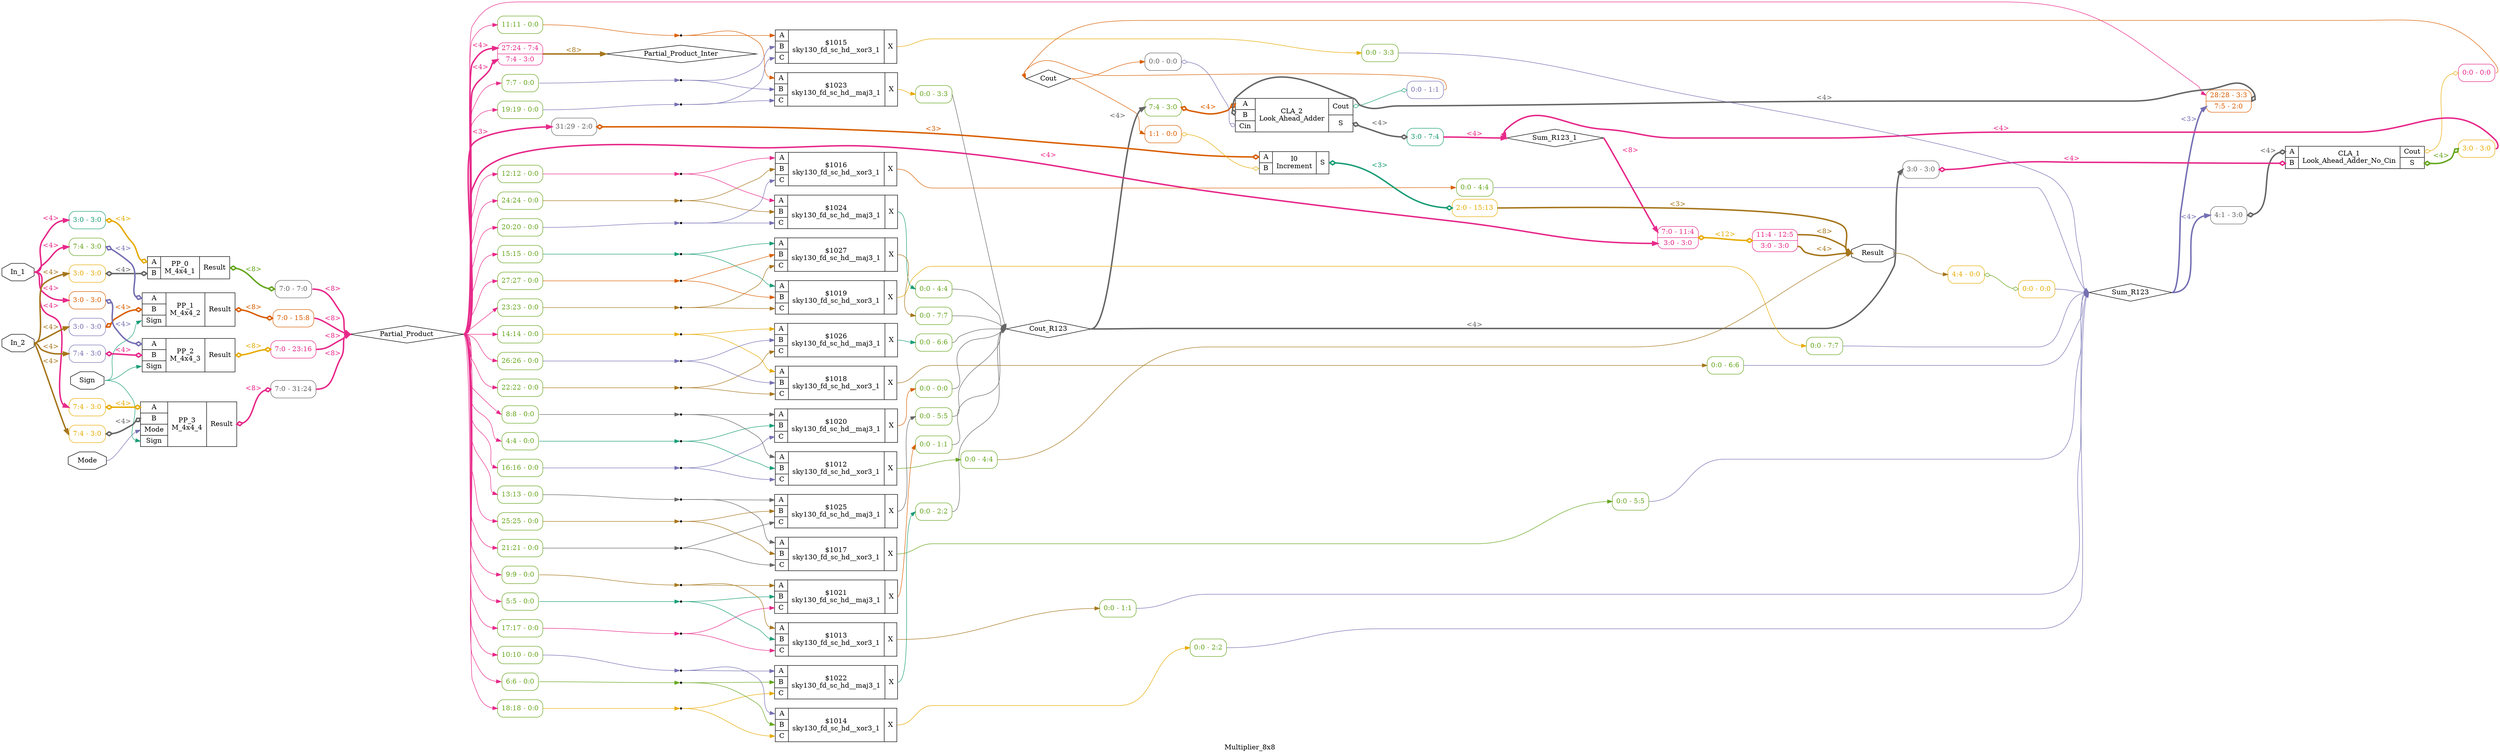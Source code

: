 digraph "Multiplier_8x8" {
label="Multiplier_8x8";
rankdir="LR";
remincross=true;
n81 [ shape=diamond, label="Cout", color="black", fontcolor="black"];
n82 [ shape=diamond, label="Cout_R123", color="black", fontcolor="black"];
n83 [ shape=octagon, label="In_1", color="black", fontcolor="black"];
n84 [ shape=octagon, label="In_2", color="black", fontcolor="black"];
n85 [ shape=octagon, label="Mode", color="black", fontcolor="black"];
n86 [ shape=diamond, label="Partial_Product", color="black", fontcolor="black"];
n87 [ shape=diamond, label="Partial_Product_Inter", color="black", fontcolor="black"];
n88 [ shape=octagon, label="Result", color="black", fontcolor="black"];
n89 [ shape=octagon, label="Sign", color="black", fontcolor="black"];
n90 [ shape=diamond, label="Sum_R123", color="black", fontcolor="black"];
n91 [ shape=diamond, label="Sum_R123_1", color="black", fontcolor="black"];
c96 [ shape=record, label="{{<p92> A|<p93> B|<p94> C}|$1012\nsky130_fd_sc_hd__xor3_1|{<p95> X}}",  ];
c97 [ shape=record, label="{{<p92> A|<p93> B|<p94> C}|$1013\nsky130_fd_sc_hd__xor3_1|{<p95> X}}",  ];
c98 [ shape=record, label="{{<p92> A|<p93> B|<p94> C}|$1014\nsky130_fd_sc_hd__xor3_1|{<p95> X}}",  ];
c99 [ shape=record, label="{{<p92> A|<p93> B|<p94> C}|$1015\nsky130_fd_sc_hd__xor3_1|{<p95> X}}",  ];
c100 [ shape=record, label="{{<p92> A|<p93> B|<p94> C}|$1016\nsky130_fd_sc_hd__xor3_1|{<p95> X}}",  ];
c101 [ shape=record, label="{{<p92> A|<p93> B|<p94> C}|$1017\nsky130_fd_sc_hd__xor3_1|{<p95> X}}",  ];
c102 [ shape=record, label="{{<p92> A|<p93> B|<p94> C}|$1018\nsky130_fd_sc_hd__xor3_1|{<p95> X}}",  ];
c103 [ shape=record, label="{{<p92> A|<p93> B|<p94> C}|$1019\nsky130_fd_sc_hd__xor3_1|{<p95> X}}",  ];
c104 [ shape=record, label="{{<p92> A|<p93> B|<p94> C}|$1020\nsky130_fd_sc_hd__maj3_1|{<p95> X}}",  ];
c105 [ shape=record, label="{{<p92> A|<p93> B|<p94> C}|$1021\nsky130_fd_sc_hd__maj3_1|{<p95> X}}",  ];
c106 [ shape=record, label="{{<p92> A|<p93> B|<p94> C}|$1022\nsky130_fd_sc_hd__maj3_1|{<p95> X}}",  ];
c107 [ shape=record, label="{{<p92> A|<p93> B|<p94> C}|$1023\nsky130_fd_sc_hd__maj3_1|{<p95> X}}",  ];
c108 [ shape=record, label="{{<p92> A|<p93> B|<p94> C}|$1024\nsky130_fd_sc_hd__maj3_1|{<p95> X}}",  ];
c109 [ shape=record, label="{{<p92> A|<p93> B|<p94> C}|$1025\nsky130_fd_sc_hd__maj3_1|{<p95> X}}",  ];
c110 [ shape=record, label="{{<p92> A|<p93> B|<p94> C}|$1026\nsky130_fd_sc_hd__maj3_1|{<p95> X}}",  ];
c111 [ shape=record, label="{{<p92> A|<p93> B|<p94> C}|$1027\nsky130_fd_sc_hd__maj3_1|{<p95> X}}",  ];
c113 [ shape=record, label="{{<p92> A|<p93> B}|CLA_1\nLook_Ahead_Adder_No_Cin|{<p81> Cout|<p112> S}}",  ];
x0 [ shape=record, style=rounded, label="<s0> 4:1 - 3:0 ", colorscheme="dark28", color="8", fontcolor="8" ];
x0:e -> c113:p92:w [arrowhead=odiamond, arrowtail=odiamond, dir=both, colorscheme="dark28", color="8", fontcolor="8", style="setlinewidth(3)", label="<4>"];
x1 [ shape=record, style=rounded, label="<s0> 3:0 - 3:0 ", colorscheme="dark28", color="8", fontcolor="8" ];
x1:e -> c113:p93:w [arrowhead=odiamond, arrowtail=odiamond, dir=both, colorscheme="dark28", color="4", fontcolor="4", style="setlinewidth(3)", label="<4>"];
x2 [ shape=record, style=rounded, label="<s0> 0:0 - 0:0 ", colorscheme="dark28", color="4", fontcolor="4" ];
c113:p81:e -> x2:w [arrowhead=odiamond, arrowtail=odiamond, dir=both, colorscheme="dark28", color="6", fontcolor="6", label=""];
x3 [ shape=record, style=rounded, label="<s0> 3:0 - 3:0 ", colorscheme="dark28", color="6", fontcolor="6" ];
c113:p112:e -> x3:w [arrowhead=odiamond, arrowtail=odiamond, dir=both, colorscheme="dark28", color="5", fontcolor="5", style="setlinewidth(3)", label="<4>"];
c115 [ shape=record, label="{{<p92> A|<p93> B|<p114> Cin}|CLA_2\nLook_Ahead_Adder|{<p81> Cout|<p112> S}}",  ];
x4 [ shape=record, style=rounded, label="<s0> 7:4 - 3:0 ", colorscheme="dark28", color="5", fontcolor="5" ];
x4:e -> c115:p92:w [arrowhead=odiamond, arrowtail=odiamond, dir=both, colorscheme="dark28", color="2", fontcolor="2", style="setlinewidth(3)", label="<4>"];
x5 [ shape=record, style=rounded, label="<s1> 28:28 - 3:3 |<s0> 7:5 - 2:0 ", colorscheme="dark28", color="2", fontcolor="2" ];
x5:e -> c115:p93:w [arrowhead=odiamond, arrowtail=odiamond, dir=both, colorscheme="dark28", color="8", fontcolor="8", style="setlinewidth(3)", label="<4>"];
x6 [ shape=record, style=rounded, label="<s0> 0:0 - 0:0 ", colorscheme="dark28", color="8", fontcolor="8" ];
x6:e -> c115:p114:w [arrowhead=odiamond, arrowtail=odiamond, dir=both, colorscheme="dark28", color="3", fontcolor="3", label=""];
x7 [ shape=record, style=rounded, label="<s0> 0:0 - 1:1 ", colorscheme="dark28", color="3", fontcolor="3" ];
c115:p81:e -> x7:w [arrowhead=odiamond, arrowtail=odiamond, dir=both, colorscheme="dark28", color="1", fontcolor="1", label=""];
x8 [ shape=record, style=rounded, label="<s0> 3:0 - 7:4 ", colorscheme="dark28", color="1", fontcolor="1" ];
c115:p112:e -> x8:w [arrowhead=odiamond, arrowtail=odiamond, dir=both, colorscheme="dark28", color="8", fontcolor="8", style="setlinewidth(3)", label="<4>"];
c116 [ shape=record, label="{{<p92> A|<p93> B}|I0\nIncrement|{<p112> S}}",  ];
x9 [ shape=record, style=rounded, label="<s0> 31:29 - 2:0 ", colorscheme="dark28", color="8", fontcolor="8" ];
x9:e -> c116:p92:w [arrowhead=odiamond, arrowtail=odiamond, dir=both, colorscheme="dark28", color="2", fontcolor="2", style="setlinewidth(3)", label="<3>"];
x10 [ shape=record, style=rounded, label="<s0> 1:1 - 0:0 ", colorscheme="dark28", color="2", fontcolor="2" ];
x10:e -> c116:p93:w [arrowhead=odiamond, arrowtail=odiamond, dir=both, colorscheme="dark28", color="6", fontcolor="6", label=""];
x11 [ shape=record, style=rounded, label="<s0> 2:0 - 15:13 ", colorscheme="dark28", color="6", fontcolor="6" ];
c116:p112:e -> x11:w [arrowhead=odiamond, arrowtail=odiamond, dir=both, colorscheme="dark28", color="1", fontcolor="1", style="setlinewidth(3)", label="<3>"];
c117 [ shape=record, label="{{<p92> A|<p93> B}|PP_0\nM_4x4_1|{<p88> Result}}",  ];
x12 [ shape=record, style=rounded, label="<s0> 3:0 - 3:0 ", colorscheme="dark28", color="1", fontcolor="1" ];
x12:e -> c117:p92:w [arrowhead=odiamond, arrowtail=odiamond, dir=both, colorscheme="dark28", color="6", fontcolor="6", style="setlinewidth(3)", label="<4>"];
x13 [ shape=record, style=rounded, label="<s0> 3:0 - 3:0 ", colorscheme="dark28", color="6", fontcolor="6" ];
x13:e -> c117:p93:w [arrowhead=odiamond, arrowtail=odiamond, dir=both, colorscheme="dark28", color="8", fontcolor="8", style="setlinewidth(3)", label="<4>"];
x14 [ shape=record, style=rounded, label="<s0> 7:0 - 7:0 ", colorscheme="dark28", color="8", fontcolor="8" ];
c117:p88:e -> x14:w [arrowhead=odiamond, arrowtail=odiamond, dir=both, colorscheme="dark28", color="5", fontcolor="5", style="setlinewidth(3)", label="<8>"];
c118 [ shape=record, label="{{<p92> A|<p93> B|<p89> Sign}|PP_1\nM_4x4_2|{<p88> Result}}",  ];
x15 [ shape=record, style=rounded, label="<s0> 7:4 - 3:0 ", colorscheme="dark28", color="5", fontcolor="5" ];
x15:e -> c118:p92:w [arrowhead=odiamond, arrowtail=odiamond, dir=both, colorscheme="dark28", color="3", fontcolor="3", style="setlinewidth(3)", label="<4>"];
x16 [ shape=record, style=rounded, label="<s0> 3:0 - 3:0 ", colorscheme="dark28", color="3", fontcolor="3" ];
x16:e -> c118:p93:w [arrowhead=odiamond, arrowtail=odiamond, dir=both, colorscheme="dark28", color="2", fontcolor="2", style="setlinewidth(3)", label="<4>"];
x17 [ shape=record, style=rounded, label="<s0> 7:0 - 15:8 ", colorscheme="dark28", color="2", fontcolor="2" ];
c118:p88:e -> x17:w [arrowhead=odiamond, arrowtail=odiamond, dir=both, colorscheme="dark28", color="2", fontcolor="2", style="setlinewidth(3)", label="<8>"];
c119 [ shape=record, label="{{<p92> A|<p93> B|<p89> Sign}|PP_2\nM_4x4_3|{<p88> Result}}",  ];
x18 [ shape=record, style=rounded, label="<s0> 3:0 - 3:0 ", colorscheme="dark28", color="2", fontcolor="2" ];
x18:e -> c119:p92:w [arrowhead=odiamond, arrowtail=odiamond, dir=both, colorscheme="dark28", color="3", fontcolor="3", style="setlinewidth(3)", label="<4>"];
x19 [ shape=record, style=rounded, label="<s0> 7:4 - 3:0 ", colorscheme="dark28", color="3", fontcolor="3" ];
x19:e -> c119:p93:w [arrowhead=odiamond, arrowtail=odiamond, dir=both, colorscheme="dark28", color="4", fontcolor="4", style="setlinewidth(3)", label="<4>"];
x20 [ shape=record, style=rounded, label="<s0> 7:0 - 23:16 ", colorscheme="dark28", color="4", fontcolor="4" ];
c119:p88:e -> x20:w [arrowhead=odiamond, arrowtail=odiamond, dir=both, colorscheme="dark28", color="6", fontcolor="6", style="setlinewidth(3)", label="<8>"];
c120 [ shape=record, label="{{<p92> A|<p93> B|<p85> Mode|<p89> Sign}|PP_3\nM_4x4_4|{<p88> Result}}",  ];
x21 [ shape=record, style=rounded, label="<s0> 7:4 - 3:0 ", colorscheme="dark28", color="6", fontcolor="6" ];
x21:e -> c120:p92:w [arrowhead=odiamond, arrowtail=odiamond, dir=both, colorscheme="dark28", color="6", fontcolor="6", style="setlinewidth(3)", label="<4>"];
x22 [ shape=record, style=rounded, label="<s0> 7:4 - 3:0 ", colorscheme="dark28", color="6", fontcolor="6" ];
x22:e -> c120:p93:w [arrowhead=odiamond, arrowtail=odiamond, dir=both, colorscheme="dark28", color="8", fontcolor="8", style="setlinewidth(3)", label="<4>"];
x23 [ shape=record, style=rounded, label="<s0> 7:0 - 31:24 ", colorscheme="dark28", color="8", fontcolor="8" ];
c120:p88:e -> x23:w [arrowhead=odiamond, arrowtail=odiamond, dir=both, colorscheme="dark28", color="4", fontcolor="4", style="setlinewidth(3)", label="<8>"];
x24 [ shape=record, style=rounded, label="<s1> 27:24 - 7:4 |<s0> 7:4 - 3:0 ", colorscheme="dark28", color="4", fontcolor="4" ];
x25 [ shape=record, style=rounded, label="<s1> 7:0 - 11:4 |<s0> 3:0 - 3:0 ", colorscheme="dark28", color="4", fontcolor="4" ];
x26 [ shape=record, style=rounded, label="<s1> 11:4 - 12:5 |<s0> 3:0 - 3:0 ", colorscheme="dark28", color="4", fontcolor="4" ];
x25:e -> x26:w [arrowhead=odiamond, arrowtail=odiamond, dir=both, colorscheme="dark28", color="6", fontcolor="6", style="setlinewidth(3)", label="<12>"];
x27 [ shape=record, style=rounded, label="<s0> 4:4 - 0:0 ", colorscheme="dark28", color="6", fontcolor="6" ];
x28 [ shape=record, style=rounded, label="<s0> 0:0 - 0:0 ", colorscheme="dark28", color="6", fontcolor="6" ];
x27:e -> x28:w [arrowhead=odiamond, arrowtail=odiamond, dir=both, colorscheme="dark28", color="5", fontcolor="5", label=""];
x29 [ shape=record, style=rounded, label="<s0> 8:8 - 0:0 ", colorscheme="dark28", color="5", fontcolor="5" ];
x30 [ shape=record, style=rounded, label="<s0> 4:4 - 0:0 ", colorscheme="dark28", color="5", fontcolor="5" ];
x31 [ shape=record, style=rounded, label="<s0> 16:16 - 0:0 ", colorscheme="dark28", color="5", fontcolor="5" ];
x32 [ shape=record, style=rounded, label="<s0> 0:0 - 4:4 ", colorscheme="dark28", color="5", fontcolor="5" ];
x33 [ shape=record, style=rounded, label="<s0> 9:9 - 0:0 ", colorscheme="dark28", color="5", fontcolor="5" ];
x34 [ shape=record, style=rounded, label="<s0> 5:5 - 0:0 ", colorscheme="dark28", color="5", fontcolor="5" ];
x35 [ shape=record, style=rounded, label="<s0> 17:17 - 0:0 ", colorscheme="dark28", color="5", fontcolor="5" ];
x36 [ shape=record, style=rounded, label="<s0> 0:0 - 1:1 ", colorscheme="dark28", color="5", fontcolor="5" ];
x37 [ shape=record, style=rounded, label="<s0> 10:10 - 0:0 ", colorscheme="dark28", color="5", fontcolor="5" ];
x38 [ shape=record, style=rounded, label="<s0> 6:6 - 0:0 ", colorscheme="dark28", color="5", fontcolor="5" ];
x39 [ shape=record, style=rounded, label="<s0> 18:18 - 0:0 ", colorscheme="dark28", color="5", fontcolor="5" ];
x40 [ shape=record, style=rounded, label="<s0> 0:0 - 2:2 ", colorscheme="dark28", color="5", fontcolor="5" ];
x41 [ shape=record, style=rounded, label="<s0> 11:11 - 0:0 ", colorscheme="dark28", color="5", fontcolor="5" ];
x42 [ shape=record, style=rounded, label="<s0> 7:7 - 0:0 ", colorscheme="dark28", color="5", fontcolor="5" ];
x43 [ shape=record, style=rounded, label="<s0> 19:19 - 0:0 ", colorscheme="dark28", color="5", fontcolor="5" ];
x44 [ shape=record, style=rounded, label="<s0> 0:0 - 3:3 ", colorscheme="dark28", color="5", fontcolor="5" ];
x45 [ shape=record, style=rounded, label="<s0> 12:12 - 0:0 ", colorscheme="dark28", color="5", fontcolor="5" ];
x46 [ shape=record, style=rounded, label="<s0> 24:24 - 0:0 ", colorscheme="dark28", color="5", fontcolor="5" ];
x47 [ shape=record, style=rounded, label="<s0> 20:20 - 0:0 ", colorscheme="dark28", color="5", fontcolor="5" ];
x48 [ shape=record, style=rounded, label="<s0> 0:0 - 4:4 ", colorscheme="dark28", color="5", fontcolor="5" ];
x49 [ shape=record, style=rounded, label="<s0> 13:13 - 0:0 ", colorscheme="dark28", color="5", fontcolor="5" ];
x50 [ shape=record, style=rounded, label="<s0> 25:25 - 0:0 ", colorscheme="dark28", color="5", fontcolor="5" ];
x51 [ shape=record, style=rounded, label="<s0> 21:21 - 0:0 ", colorscheme="dark28", color="5", fontcolor="5" ];
x52 [ shape=record, style=rounded, label="<s0> 0:0 - 5:5 ", colorscheme="dark28", color="5", fontcolor="5" ];
x53 [ shape=record, style=rounded, label="<s0> 14:14 - 0:0 ", colorscheme="dark28", color="5", fontcolor="5" ];
x54 [ shape=record, style=rounded, label="<s0> 26:26 - 0:0 ", colorscheme="dark28", color="5", fontcolor="5" ];
x55 [ shape=record, style=rounded, label="<s0> 22:22 - 0:0 ", colorscheme="dark28", color="5", fontcolor="5" ];
x56 [ shape=record, style=rounded, label="<s0> 0:0 - 6:6 ", colorscheme="dark28", color="5", fontcolor="5" ];
x57 [ shape=record, style=rounded, label="<s0> 15:15 - 0:0 ", colorscheme="dark28", color="5", fontcolor="5" ];
x58 [ shape=record, style=rounded, label="<s0> 27:27 - 0:0 ", colorscheme="dark28", color="5", fontcolor="5" ];
x59 [ shape=record, style=rounded, label="<s0> 23:23 - 0:0 ", colorscheme="dark28", color="5", fontcolor="5" ];
x60 [ shape=record, style=rounded, label="<s0> 0:0 - 7:7 ", colorscheme="dark28", color="5", fontcolor="5" ];
x61 [ shape=record, style=rounded, label="<s0> 0:0 - 0:0 ", colorscheme="dark28", color="5", fontcolor="5" ];
x62 [ shape=record, style=rounded, label="<s0> 0:0 - 1:1 ", colorscheme="dark28", color="5", fontcolor="5" ];
x63 [ shape=record, style=rounded, label="<s0> 0:0 - 2:2 ", colorscheme="dark28", color="5", fontcolor="5" ];
x64 [ shape=record, style=rounded, label="<s0> 0:0 - 3:3 ", colorscheme="dark28", color="5", fontcolor="5" ];
x65 [ shape=record, style=rounded, label="<s0> 0:0 - 4:4 ", colorscheme="dark28", color="5", fontcolor="5" ];
x66 [ shape=record, style=rounded, label="<s0> 0:0 - 5:5 ", colorscheme="dark28", color="5", fontcolor="5" ];
x67 [ shape=record, style=rounded, label="<s0> 0:0 - 6:6 ", colorscheme="dark28", color="5", fontcolor="5" ];
x68 [ shape=record, style=rounded, label="<s0> 0:0 - 7:7 ", colorscheme="dark28", color="5", fontcolor="5" ];
c104:p95:e -> x61:w [colorscheme="dark28", color="2", fontcolor="2", label=""];
n10 [ shape=point ];
x41:e -> n10:w [colorscheme="dark28", color="2", fontcolor="2", label=""];
n10:e -> c107:p92:w [colorscheme="dark28", color="2", fontcolor="2", label=""];
n10:e -> c99:p92:w [colorscheme="dark28", color="2", fontcolor="2", label=""];
n11 [ shape=point ];
x45:e -> n11:w [colorscheme="dark28", color="4", fontcolor="4", label=""];
n11:e -> c100:p92:w [colorscheme="dark28", color="4", fontcolor="4", label=""];
n11:e -> c108:p92:w [colorscheme="dark28", color="4", fontcolor="4", label=""];
n12 [ shape=point ];
x49:e -> n12:w [colorscheme="dark28", color="8", fontcolor="8", label=""];
n12:e -> c101:p92:w [colorscheme="dark28", color="8", fontcolor="8", label=""];
n12:e -> c109:p92:w [colorscheme="dark28", color="8", fontcolor="8", label=""];
n13 [ shape=point ];
x53:e -> n13:w [colorscheme="dark28", color="6", fontcolor="6", label=""];
n13:e -> c102:p92:w [colorscheme="dark28", color="6", fontcolor="6", label=""];
n13:e -> c110:p92:w [colorscheme="dark28", color="6", fontcolor="6", label=""];
n14 [ shape=point ];
x57:e -> n14:w [colorscheme="dark28", color="1", fontcolor="1", label=""];
n14:e -> c103:p92:w [colorscheme="dark28", color="1", fontcolor="1", label=""];
n14:e -> c111:p92:w [colorscheme="dark28", color="1", fontcolor="1", label=""];
n15 [ shape=point ];
x31:e -> n15:w [colorscheme="dark28", color="3", fontcolor="3", label=""];
n15:e -> c104:p94:w [colorscheme="dark28", color="3", fontcolor="3", label=""];
n15:e -> c96:p94:w [colorscheme="dark28", color="3", fontcolor="3", label=""];
n16 [ shape=point ];
x35:e -> n16:w [colorscheme="dark28", color="4", fontcolor="4", label=""];
n16:e -> c105:p94:w [colorscheme="dark28", color="4", fontcolor="4", label=""];
n16:e -> c97:p94:w [colorscheme="dark28", color="4", fontcolor="4", label=""];
n17 [ shape=point ];
x39:e -> n17:w [colorscheme="dark28", color="6", fontcolor="6", label=""];
n17:e -> c106:p94:w [colorscheme="dark28", color="6", fontcolor="6", label=""];
n17:e -> c98:p94:w [colorscheme="dark28", color="6", fontcolor="6", label=""];
n18 [ shape=point ];
x43:e -> n18:w [colorscheme="dark28", color="3", fontcolor="3", label=""];
n18:e -> c107:p94:w [colorscheme="dark28", color="3", fontcolor="3", label=""];
n18:e -> c99:p94:w [colorscheme="dark28", color="3", fontcolor="3", label=""];
n19 [ shape=point ];
x47:e -> n19:w [colorscheme="dark28", color="3", fontcolor="3", label=""];
n19:e -> c100:p94:w [colorscheme="dark28", color="3", fontcolor="3", label=""];
n19:e -> c108:p94:w [colorscheme="dark28", color="3", fontcolor="3", label=""];
c105:p95:e -> x62:w [colorscheme="dark28", color="2", fontcolor="2", label=""];
n20 [ shape=point ];
x51:e -> n20:w [colorscheme="dark28", color="8", fontcolor="8", label=""];
n20:e -> c101:p94:w [colorscheme="dark28", color="8", fontcolor="8", label=""];
n20:e -> c109:p94:w [colorscheme="dark28", color="8", fontcolor="8", label=""];
n21 [ shape=point ];
x55:e -> n21:w [colorscheme="dark28", color="7", fontcolor="7", label=""];
n21:e -> c102:p94:w [colorscheme="dark28", color="7", fontcolor="7", label=""];
n21:e -> c110:p94:w [colorscheme="dark28", color="7", fontcolor="7", label=""];
n22 [ shape=point ];
x59:e -> n22:w [colorscheme="dark28", color="7", fontcolor="7", label=""];
n22:e -> c103:p94:w [colorscheme="dark28", color="7", fontcolor="7", label=""];
n22:e -> c111:p94:w [colorscheme="dark28", color="7", fontcolor="7", label=""];
n23 [ shape=point ];
x46:e -> n23:w [colorscheme="dark28", color="7", fontcolor="7", label=""];
n23:e -> c100:p93:w [colorscheme="dark28", color="7", fontcolor="7", label=""];
n23:e -> c108:p93:w [colorscheme="dark28", color="7", fontcolor="7", label=""];
n24 [ shape=point ];
x50:e -> n24:w [colorscheme="dark28", color="7", fontcolor="7", label=""];
n24:e -> c101:p93:w [colorscheme="dark28", color="7", fontcolor="7", label=""];
n24:e -> c109:p93:w [colorscheme="dark28", color="7", fontcolor="7", label=""];
n25 [ shape=point ];
x54:e -> n25:w [colorscheme="dark28", color="3", fontcolor="3", label=""];
n25:e -> c102:p93:w [colorscheme="dark28", color="3", fontcolor="3", label=""];
n25:e -> c110:p93:w [colorscheme="dark28", color="3", fontcolor="3", label=""];
n26 [ shape=point ];
x58:e -> n26:w [colorscheme="dark28", color="2", fontcolor="2", label=""];
n26:e -> c103:p93:w [colorscheme="dark28", color="2", fontcolor="2", label=""];
n26:e -> c111:p93:w [colorscheme="dark28", color="2", fontcolor="2", label=""];
n27 [ shape=point ];
x30:e -> n27:w [colorscheme="dark28", color="1", fontcolor="1", label=""];
n27:e -> c104:p93:w [colorscheme="dark28", color="1", fontcolor="1", label=""];
n27:e -> c96:p93:w [colorscheme="dark28", color="1", fontcolor="1", label=""];
n28 [ shape=point ];
x34:e -> n28:w [colorscheme="dark28", color="1", fontcolor="1", label=""];
n28:e -> c105:p93:w [colorscheme="dark28", color="1", fontcolor="1", label=""];
n28:e -> c97:p93:w [colorscheme="dark28", color="1", fontcolor="1", label=""];
n29 [ shape=point ];
x38:e -> n29:w [colorscheme="dark28", color="5", fontcolor="5", label=""];
n29:e -> c106:p93:w [colorscheme="dark28", color="5", fontcolor="5", label=""];
n29:e -> c98:p93:w [colorscheme="dark28", color="5", fontcolor="5", label=""];
c106:p95:e -> x63:w [colorscheme="dark28", color="1", fontcolor="1", label=""];
n30 [ shape=point ];
x42:e -> n30:w [colorscheme="dark28", color="3", fontcolor="3", label=""];
n30:e -> c107:p93:w [colorscheme="dark28", color="3", fontcolor="3", label=""];
n30:e -> c99:p93:w [colorscheme="dark28", color="3", fontcolor="3", label=""];
n31 [ shape=point ];
x29:e -> n31:w [colorscheme="dark28", color="8", fontcolor="8", label=""];
n31:e -> c104:p92:w [colorscheme="dark28", color="8", fontcolor="8", label=""];
n31:e -> c96:p92:w [colorscheme="dark28", color="8", fontcolor="8", label=""];
n32 [ shape=point ];
x33:e -> n32:w [colorscheme="dark28", color="7", fontcolor="7", label=""];
n32:e -> c105:p92:w [colorscheme="dark28", color="7", fontcolor="7", label=""];
n32:e -> c97:p92:w [colorscheme="dark28", color="7", fontcolor="7", label=""];
c96:p95:e -> x32:w [colorscheme="dark28", color="5", fontcolor="5", label=""];
c97:p95:e -> x36:w [colorscheme="dark28", color="7", fontcolor="7", label=""];
c98:p95:e -> x40:w [colorscheme="dark28", color="6", fontcolor="6", label=""];
c99:p95:e -> x44:w [colorscheme="dark28", color="6", fontcolor="6", label=""];
c100:p95:e -> x48:w [colorscheme="dark28", color="2", fontcolor="2", label=""];
c101:p95:e -> x52:w [colorscheme="dark28", color="5", fontcolor="5", label=""];
c102:p95:e -> x56:w [colorscheme="dark28", color="7", fontcolor="7", label=""];
c107:p95:e -> x64:w [colorscheme="dark28", color="6", fontcolor="6", label=""];
c103:p95:e -> x60:w [colorscheme="dark28", color="6", fontcolor="6", label=""];
c108:p95:e -> x65:w [colorscheme="dark28", color="1", fontcolor="1", label=""];
c109:p95:e -> x66:w [colorscheme="dark28", color="8", fontcolor="8", label=""];
c110:p95:e -> x67:w [colorscheme="dark28", color="1", fontcolor="1", label=""];
c111:p95:e -> x68:w [colorscheme="dark28", color="7", fontcolor="7", label=""];
x2:s0:e -> n81:w [colorscheme="dark28", color="2", fontcolor="2", label=""];
x7:s0:e -> n81:w [colorscheme="dark28", color="2", fontcolor="2", label=""];
n81:e -> x10:s0:w [colorscheme="dark28", color="2", fontcolor="2", label=""];
n81:e -> x6:s0:w [colorscheme="dark28", color="2", fontcolor="2", label=""];
x61:s0:e -> n82:w [colorscheme="dark28", color="8", fontcolor="8", label=""];
x62:s0:e -> n82:w [colorscheme="dark28", color="8", fontcolor="8", label=""];
x63:s0:e -> n82:w [colorscheme="dark28", color="8", fontcolor="8", label=""];
x64:s0:e -> n82:w [colorscheme="dark28", color="8", fontcolor="8", label=""];
x65:s0:e -> n82:w [colorscheme="dark28", color="8", fontcolor="8", label=""];
x66:s0:e -> n82:w [colorscheme="dark28", color="8", fontcolor="8", label=""];
x67:s0:e -> n82:w [colorscheme="dark28", color="8", fontcolor="8", label=""];
x68:s0:e -> n82:w [colorscheme="dark28", color="8", fontcolor="8", label=""];
n82:e -> x1:s0:w [colorscheme="dark28", color="8", fontcolor="8", style="setlinewidth(3)", label="<4>"];
n82:e -> x4:s0:w [colorscheme="dark28", color="8", fontcolor="8", style="setlinewidth(3)", label="<4>"];
n83:e -> x12:s0:w [colorscheme="dark28", color="4", fontcolor="4", style="setlinewidth(3)", label="<4>"];
n83:e -> x15:s0:w [colorscheme="dark28", color="4", fontcolor="4", style="setlinewidth(3)", label="<4>"];
n83:e -> x18:s0:w [colorscheme="dark28", color="4", fontcolor="4", style="setlinewidth(3)", label="<4>"];
n83:e -> x21:s0:w [colorscheme="dark28", color="4", fontcolor="4", style="setlinewidth(3)", label="<4>"];
n84:e -> x13:s0:w [colorscheme="dark28", color="7", fontcolor="7", style="setlinewidth(3)", label="<4>"];
n84:e -> x16:s0:w [colorscheme="dark28", color="7", fontcolor="7", style="setlinewidth(3)", label="<4>"];
n84:e -> x19:s0:w [colorscheme="dark28", color="7", fontcolor="7", style="setlinewidth(3)", label="<4>"];
n84:e -> x22:s0:w [colorscheme="dark28", color="7", fontcolor="7", style="setlinewidth(3)", label="<4>"];
n85:e -> c120:p85:w [colorscheme="dark28", color="3", fontcolor="3", label=""];
x14:s0:e -> n86:w [colorscheme="dark28", color="4", fontcolor="4", style="setlinewidth(3)", label="<8>"];
x17:s0:e -> n86:w [colorscheme="dark28", color="4", fontcolor="4", style="setlinewidth(3)", label="<8>"];
x20:s0:e -> n86:w [colorscheme="dark28", color="4", fontcolor="4", style="setlinewidth(3)", label="<8>"];
x23:s0:e -> n86:w [colorscheme="dark28", color="4", fontcolor="4", style="setlinewidth(3)", label="<8>"];
n86:e -> x24:s0:w [colorscheme="dark28", color="4", fontcolor="4", style="setlinewidth(3)", label="<4>"];
n86:e -> x24:s1:w [colorscheme="dark28", color="4", fontcolor="4", style="setlinewidth(3)", label="<4>"];
n86:e -> x25:s0:w [colorscheme="dark28", color="4", fontcolor="4", style="setlinewidth(3)", label="<4>"];
n86:e -> x29:s0:w [colorscheme="dark28", color="4", fontcolor="4", label=""];
n86:e -> x30:s0:w [colorscheme="dark28", color="4", fontcolor="4", label=""];
n86:e -> x31:s0:w [colorscheme="dark28", color="4", fontcolor="4", label=""];
n86:e -> x33:s0:w [colorscheme="dark28", color="4", fontcolor="4", label=""];
n86:e -> x34:s0:w [colorscheme="dark28", color="4", fontcolor="4", label=""];
n86:e -> x35:s0:w [colorscheme="dark28", color="4", fontcolor="4", label=""];
n86:e -> x37:s0:w [colorscheme="dark28", color="4", fontcolor="4", label=""];
n86:e -> x38:s0:w [colorscheme="dark28", color="4", fontcolor="4", label=""];
n86:e -> x39:s0:w [colorscheme="dark28", color="4", fontcolor="4", label=""];
n86:e -> x41:s0:w [colorscheme="dark28", color="4", fontcolor="4", label=""];
n86:e -> x42:s0:w [colorscheme="dark28", color="4", fontcolor="4", label=""];
n86:e -> x43:s0:w [colorscheme="dark28", color="4", fontcolor="4", label=""];
n86:e -> x45:s0:w [colorscheme="dark28", color="4", fontcolor="4", label=""];
n86:e -> x46:s0:w [colorscheme="dark28", color="4", fontcolor="4", label=""];
n86:e -> x47:s0:w [colorscheme="dark28", color="4", fontcolor="4", label=""];
n86:e -> x49:s0:w [colorscheme="dark28", color="4", fontcolor="4", label=""];
n86:e -> x50:s0:w [colorscheme="dark28", color="4", fontcolor="4", label=""];
n86:e -> x51:s0:w [colorscheme="dark28", color="4", fontcolor="4", label=""];
n86:e -> x53:s0:w [colorscheme="dark28", color="4", fontcolor="4", label=""];
n86:e -> x54:s0:w [colorscheme="dark28", color="4", fontcolor="4", label=""];
n86:e -> x55:s0:w [colorscheme="dark28", color="4", fontcolor="4", label=""];
n86:e -> x57:s0:w [colorscheme="dark28", color="4", fontcolor="4", label=""];
n86:e -> x58:s0:w [colorscheme="dark28", color="4", fontcolor="4", label=""];
n86:e -> x59:s0:w [colorscheme="dark28", color="4", fontcolor="4", label=""];
n86:e -> x5:s1:w [colorscheme="dark28", color="4", fontcolor="4", label=""];
n86:e -> x9:s0:w [colorscheme="dark28", color="4", fontcolor="4", style="setlinewidth(3)", label="<3>"];
x24:e -> n87:w [colorscheme="dark28", color="7", fontcolor="7", style="setlinewidth(3)", label="<8>"];
x11:s0:e -> n88:w [colorscheme="dark28", color="7", fontcolor="7", style="setlinewidth(3)", label="<3>"];
x26:s0:e -> n88:w [colorscheme="dark28", color="7", fontcolor="7", style="setlinewidth(3)", label="<4>"];
x26:s1:e -> n88:w [colorscheme="dark28", color="7", fontcolor="7", style="setlinewidth(3)", label="<8>"];
x32:s0:e -> n88:w [colorscheme="dark28", color="7", fontcolor="7", label=""];
n88:e -> x27:s0:w [colorscheme="dark28", color="7", fontcolor="7", label=""];
n89:e -> c118:p89:w [colorscheme="dark28", color="1", fontcolor="1", label=""];
n89:e -> c119:p89:w [colorscheme="dark28", color="1", fontcolor="1", label=""];
n89:e -> c120:p89:w [colorscheme="dark28", color="1", fontcolor="1", label=""];
n9 [ shape=point ];
x37:e -> n9:w [colorscheme="dark28", color="3", fontcolor="3", label=""];
n9:e -> c106:p92:w [colorscheme="dark28", color="3", fontcolor="3", label=""];
n9:e -> c98:p92:w [colorscheme="dark28", color="3", fontcolor="3", label=""];
x28:s0:e -> n90:w [colorscheme="dark28", color="3", fontcolor="3", label=""];
x36:s0:e -> n90:w [colorscheme="dark28", color="3", fontcolor="3", label=""];
x40:s0:e -> n90:w [colorscheme="dark28", color="3", fontcolor="3", label=""];
x44:s0:e -> n90:w [colorscheme="dark28", color="3", fontcolor="3", label=""];
x48:s0:e -> n90:w [colorscheme="dark28", color="3", fontcolor="3", label=""];
x52:s0:e -> n90:w [colorscheme="dark28", color="3", fontcolor="3", label=""];
x56:s0:e -> n90:w [colorscheme="dark28", color="3", fontcolor="3", label=""];
x60:s0:e -> n90:w [colorscheme="dark28", color="3", fontcolor="3", label=""];
n90:e -> x0:s0:w [colorscheme="dark28", color="3", fontcolor="3", style="setlinewidth(3)", label="<4>"];
n90:e -> x5:s0:w [colorscheme="dark28", color="3", fontcolor="3", style="setlinewidth(3)", label="<3>"];
x3:s0:e -> n91:w [colorscheme="dark28", color="4", fontcolor="4", style="setlinewidth(3)", label="<4>"];
x8:s0:e -> n91:w [colorscheme="dark28", color="4", fontcolor="4", style="setlinewidth(3)", label="<4>"];
n91:e -> x25:s1:w [colorscheme="dark28", color="4", fontcolor="4", style="setlinewidth(3)", label="<8>"];
}
